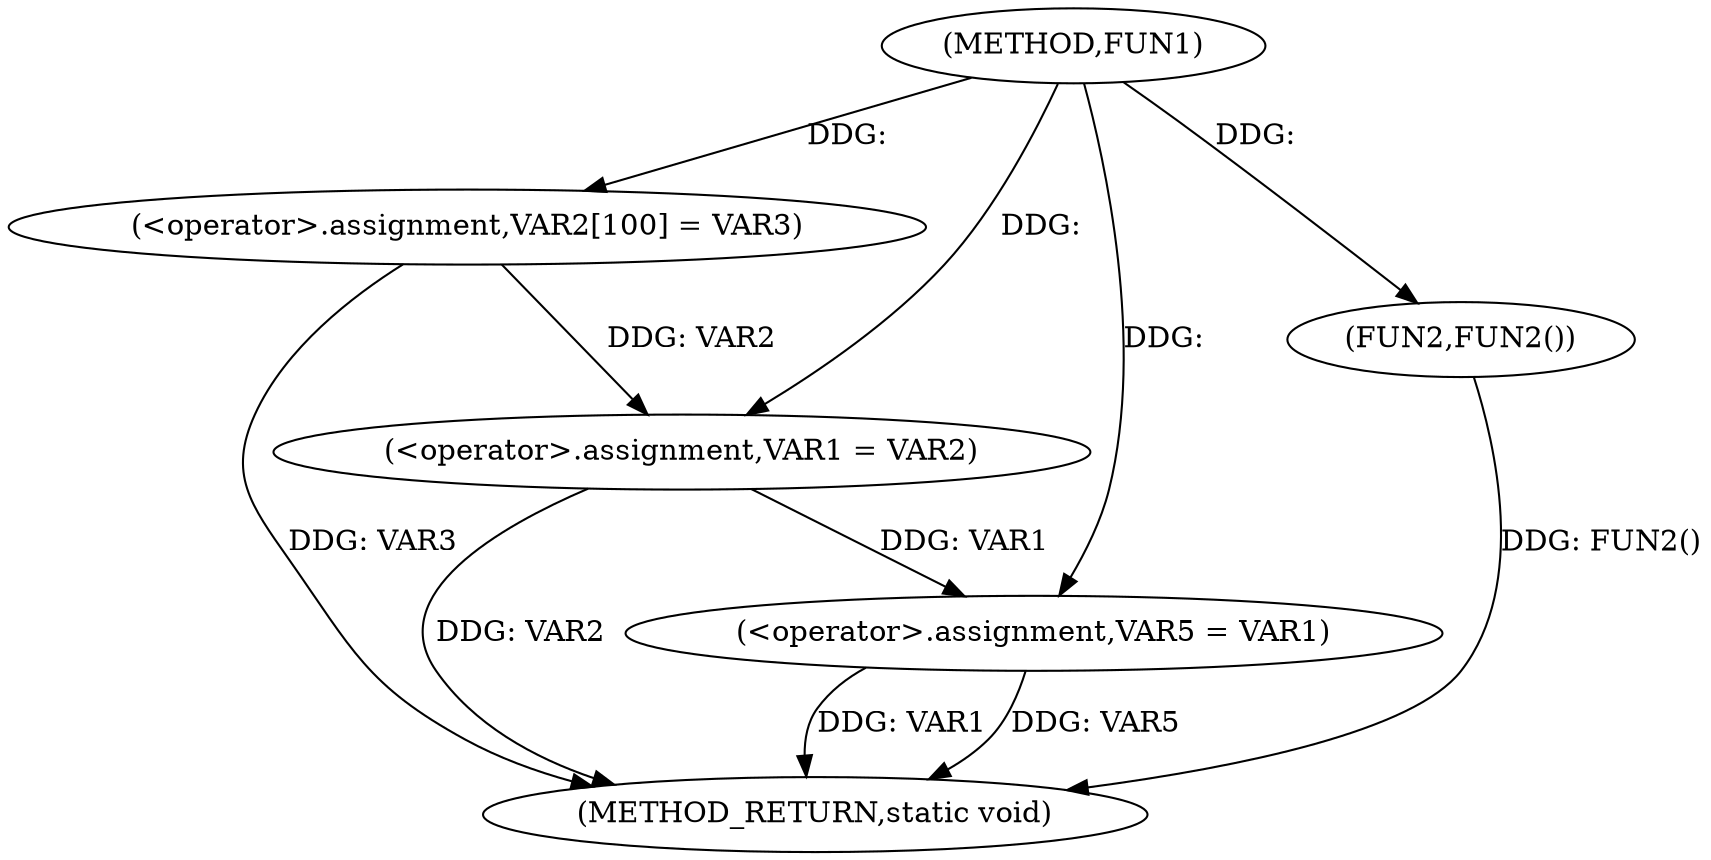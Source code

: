 digraph FUN1 {  
"1000100" [label = "(METHOD,FUN1)" ]
"1000114" [label = "(METHOD_RETURN,static void)" ]
"1000104" [label = "(<operator>.assignment,VAR2[100] = VAR3)" ]
"1000107" [label = "(<operator>.assignment,VAR1 = VAR2)" ]
"1000110" [label = "(<operator>.assignment,VAR5 = VAR1)" ]
"1000113" [label = "(FUN2,FUN2())" ]
  "1000110" -> "1000114"  [ label = "DDG: VAR1"] 
  "1000110" -> "1000114"  [ label = "DDG: VAR5"] 
  "1000113" -> "1000114"  [ label = "DDG: FUN2()"] 
  "1000104" -> "1000114"  [ label = "DDG: VAR3"] 
  "1000107" -> "1000114"  [ label = "DDG: VAR2"] 
  "1000100" -> "1000104"  [ label = "DDG: "] 
  "1000104" -> "1000107"  [ label = "DDG: VAR2"] 
  "1000100" -> "1000107"  [ label = "DDG: "] 
  "1000107" -> "1000110"  [ label = "DDG: VAR1"] 
  "1000100" -> "1000110"  [ label = "DDG: "] 
  "1000100" -> "1000113"  [ label = "DDG: "] 
}
